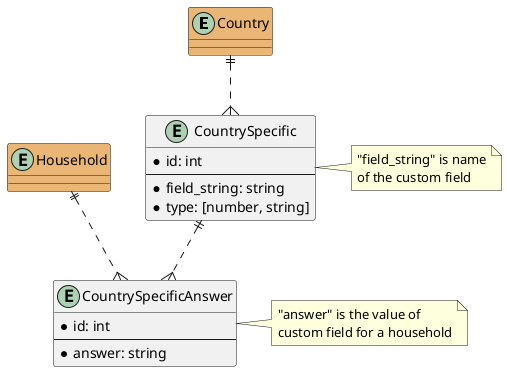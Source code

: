 @startuml
'External entities
entity Country #eab676 {}
entity Household #eab676 {}

entity CountrySpecific {
    * id: int
    --
    * field_string: string
    * type: [number, string]
}

entity CountrySpecificAnswer {
    * id: int
    --
    * answer: string
}

Country ||..{ CountrySpecific
CountrySpecific ||..{ CountrySpecificAnswer
Household ||..{ CountrySpecificAnswer

note right of CountrySpecific
    "field_string" is name
    of the custom field
end note

note right of CountrySpecificAnswer
    "answer" is the value of
    custom field for a household
end note

@enduml
